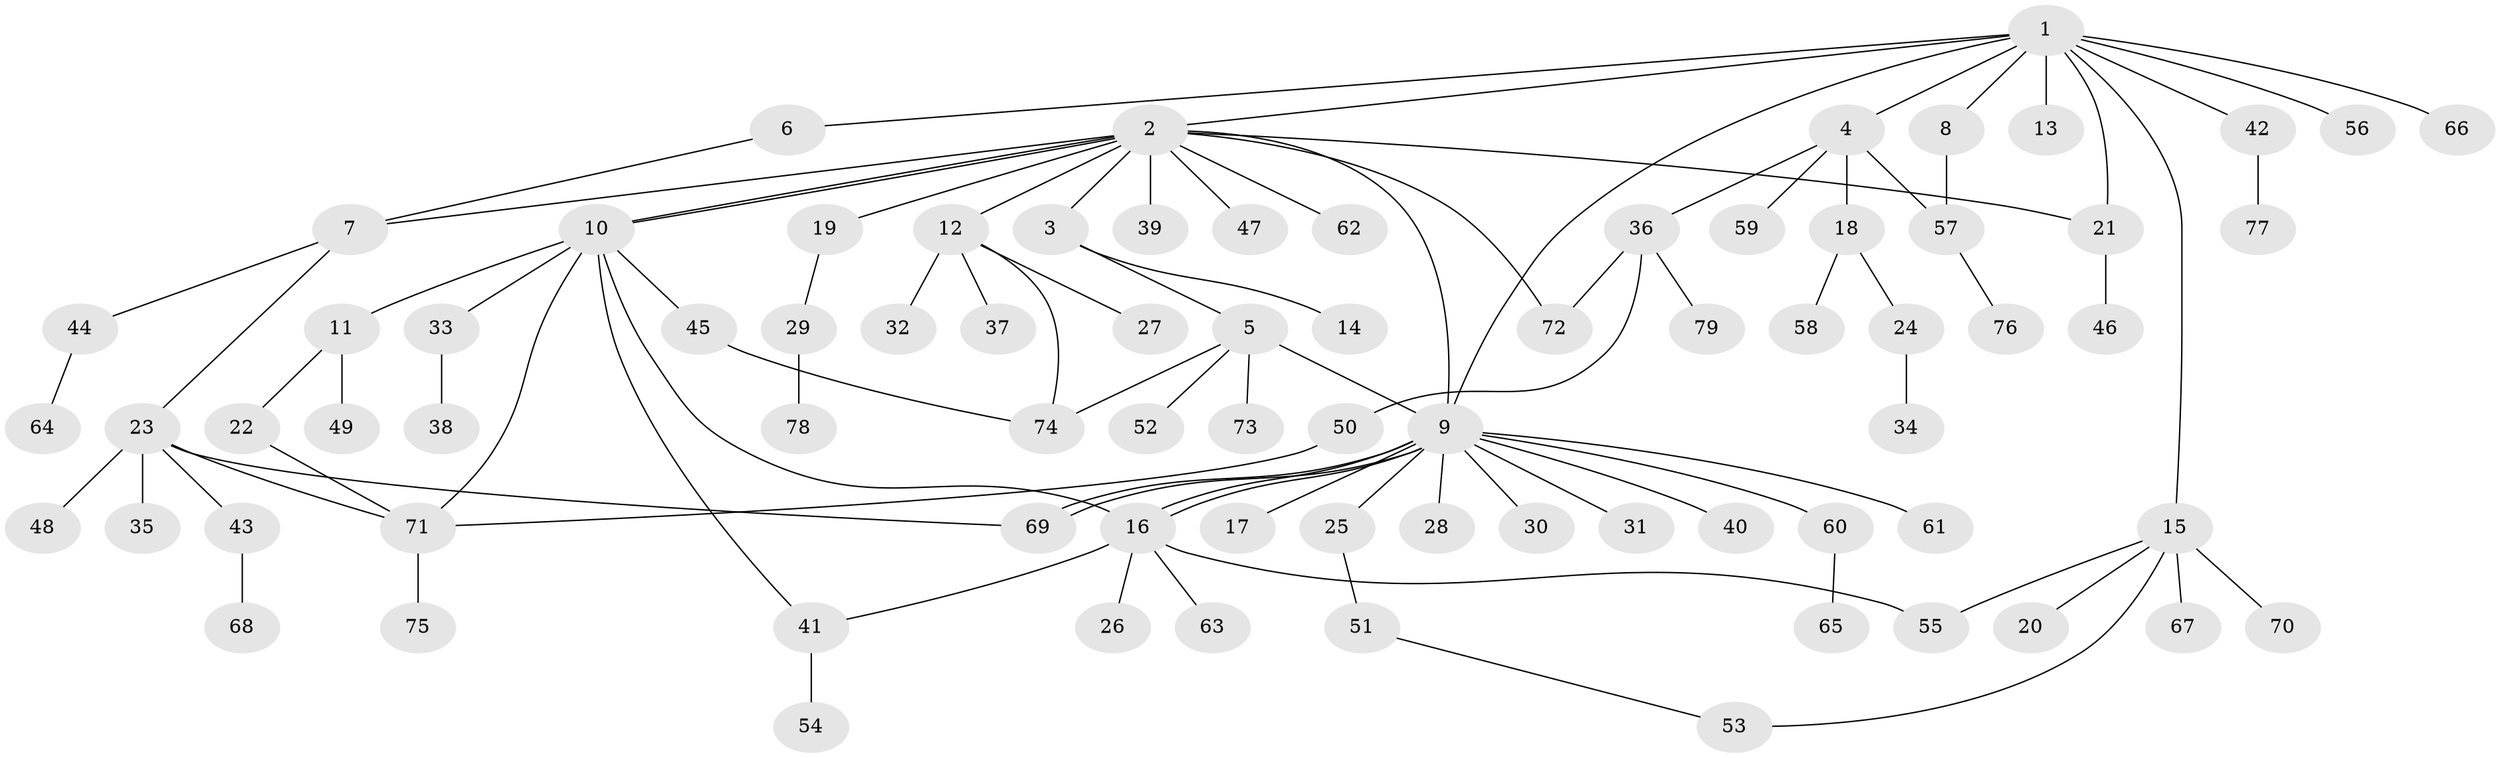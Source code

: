 // Generated by graph-tools (version 1.1) at 2025/47/03/09/25 04:47:05]
// undirected, 79 vertices, 97 edges
graph export_dot {
graph [start="1"]
  node [color=gray90,style=filled];
  1;
  2;
  3;
  4;
  5;
  6;
  7;
  8;
  9;
  10;
  11;
  12;
  13;
  14;
  15;
  16;
  17;
  18;
  19;
  20;
  21;
  22;
  23;
  24;
  25;
  26;
  27;
  28;
  29;
  30;
  31;
  32;
  33;
  34;
  35;
  36;
  37;
  38;
  39;
  40;
  41;
  42;
  43;
  44;
  45;
  46;
  47;
  48;
  49;
  50;
  51;
  52;
  53;
  54;
  55;
  56;
  57;
  58;
  59;
  60;
  61;
  62;
  63;
  64;
  65;
  66;
  67;
  68;
  69;
  70;
  71;
  72;
  73;
  74;
  75;
  76;
  77;
  78;
  79;
  1 -- 2;
  1 -- 4;
  1 -- 6;
  1 -- 8;
  1 -- 9;
  1 -- 13;
  1 -- 15;
  1 -- 21;
  1 -- 42;
  1 -- 56;
  1 -- 66;
  2 -- 3;
  2 -- 7;
  2 -- 9;
  2 -- 10;
  2 -- 10;
  2 -- 12;
  2 -- 19;
  2 -- 21;
  2 -- 39;
  2 -- 47;
  2 -- 62;
  2 -- 72;
  3 -- 5;
  3 -- 14;
  4 -- 18;
  4 -- 36;
  4 -- 57;
  4 -- 59;
  5 -- 9;
  5 -- 52;
  5 -- 73;
  5 -- 74;
  6 -- 7;
  7 -- 23;
  7 -- 44;
  8 -- 57;
  9 -- 16;
  9 -- 16;
  9 -- 17;
  9 -- 25;
  9 -- 28;
  9 -- 30;
  9 -- 31;
  9 -- 40;
  9 -- 60;
  9 -- 61;
  9 -- 69;
  9 -- 69;
  10 -- 11;
  10 -- 16;
  10 -- 33;
  10 -- 41;
  10 -- 45;
  10 -- 71;
  11 -- 22;
  11 -- 49;
  12 -- 27;
  12 -- 32;
  12 -- 37;
  12 -- 74;
  15 -- 20;
  15 -- 53;
  15 -- 55;
  15 -- 67;
  15 -- 70;
  16 -- 26;
  16 -- 41;
  16 -- 55;
  16 -- 63;
  18 -- 24;
  18 -- 58;
  19 -- 29;
  21 -- 46;
  22 -- 71;
  23 -- 35;
  23 -- 43;
  23 -- 48;
  23 -- 69;
  23 -- 71;
  24 -- 34;
  25 -- 51;
  29 -- 78;
  33 -- 38;
  36 -- 50;
  36 -- 72;
  36 -- 79;
  41 -- 54;
  42 -- 77;
  43 -- 68;
  44 -- 64;
  45 -- 74;
  50 -- 71;
  51 -- 53;
  57 -- 76;
  60 -- 65;
  71 -- 75;
}

